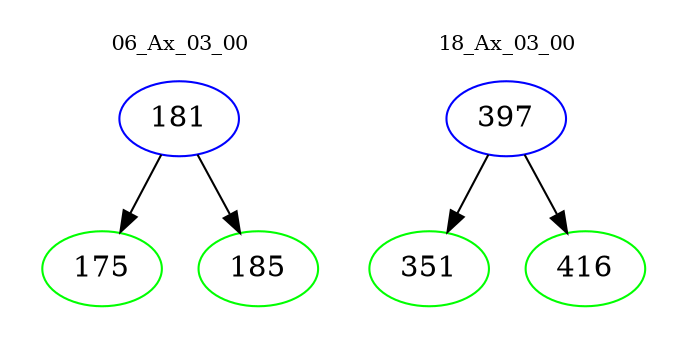 digraph{
subgraph cluster_0 {
color = white
label = "06_Ax_03_00";
fontsize=10;
T0_181 [label="181", color="blue"]
T0_181 -> T0_175 [color="black"]
T0_175 [label="175", color="green"]
T0_181 -> T0_185 [color="black"]
T0_185 [label="185", color="green"]
}
subgraph cluster_1 {
color = white
label = "18_Ax_03_00";
fontsize=10;
T1_397 [label="397", color="blue"]
T1_397 -> T1_351 [color="black"]
T1_351 [label="351", color="green"]
T1_397 -> T1_416 [color="black"]
T1_416 [label="416", color="green"]
}
}
